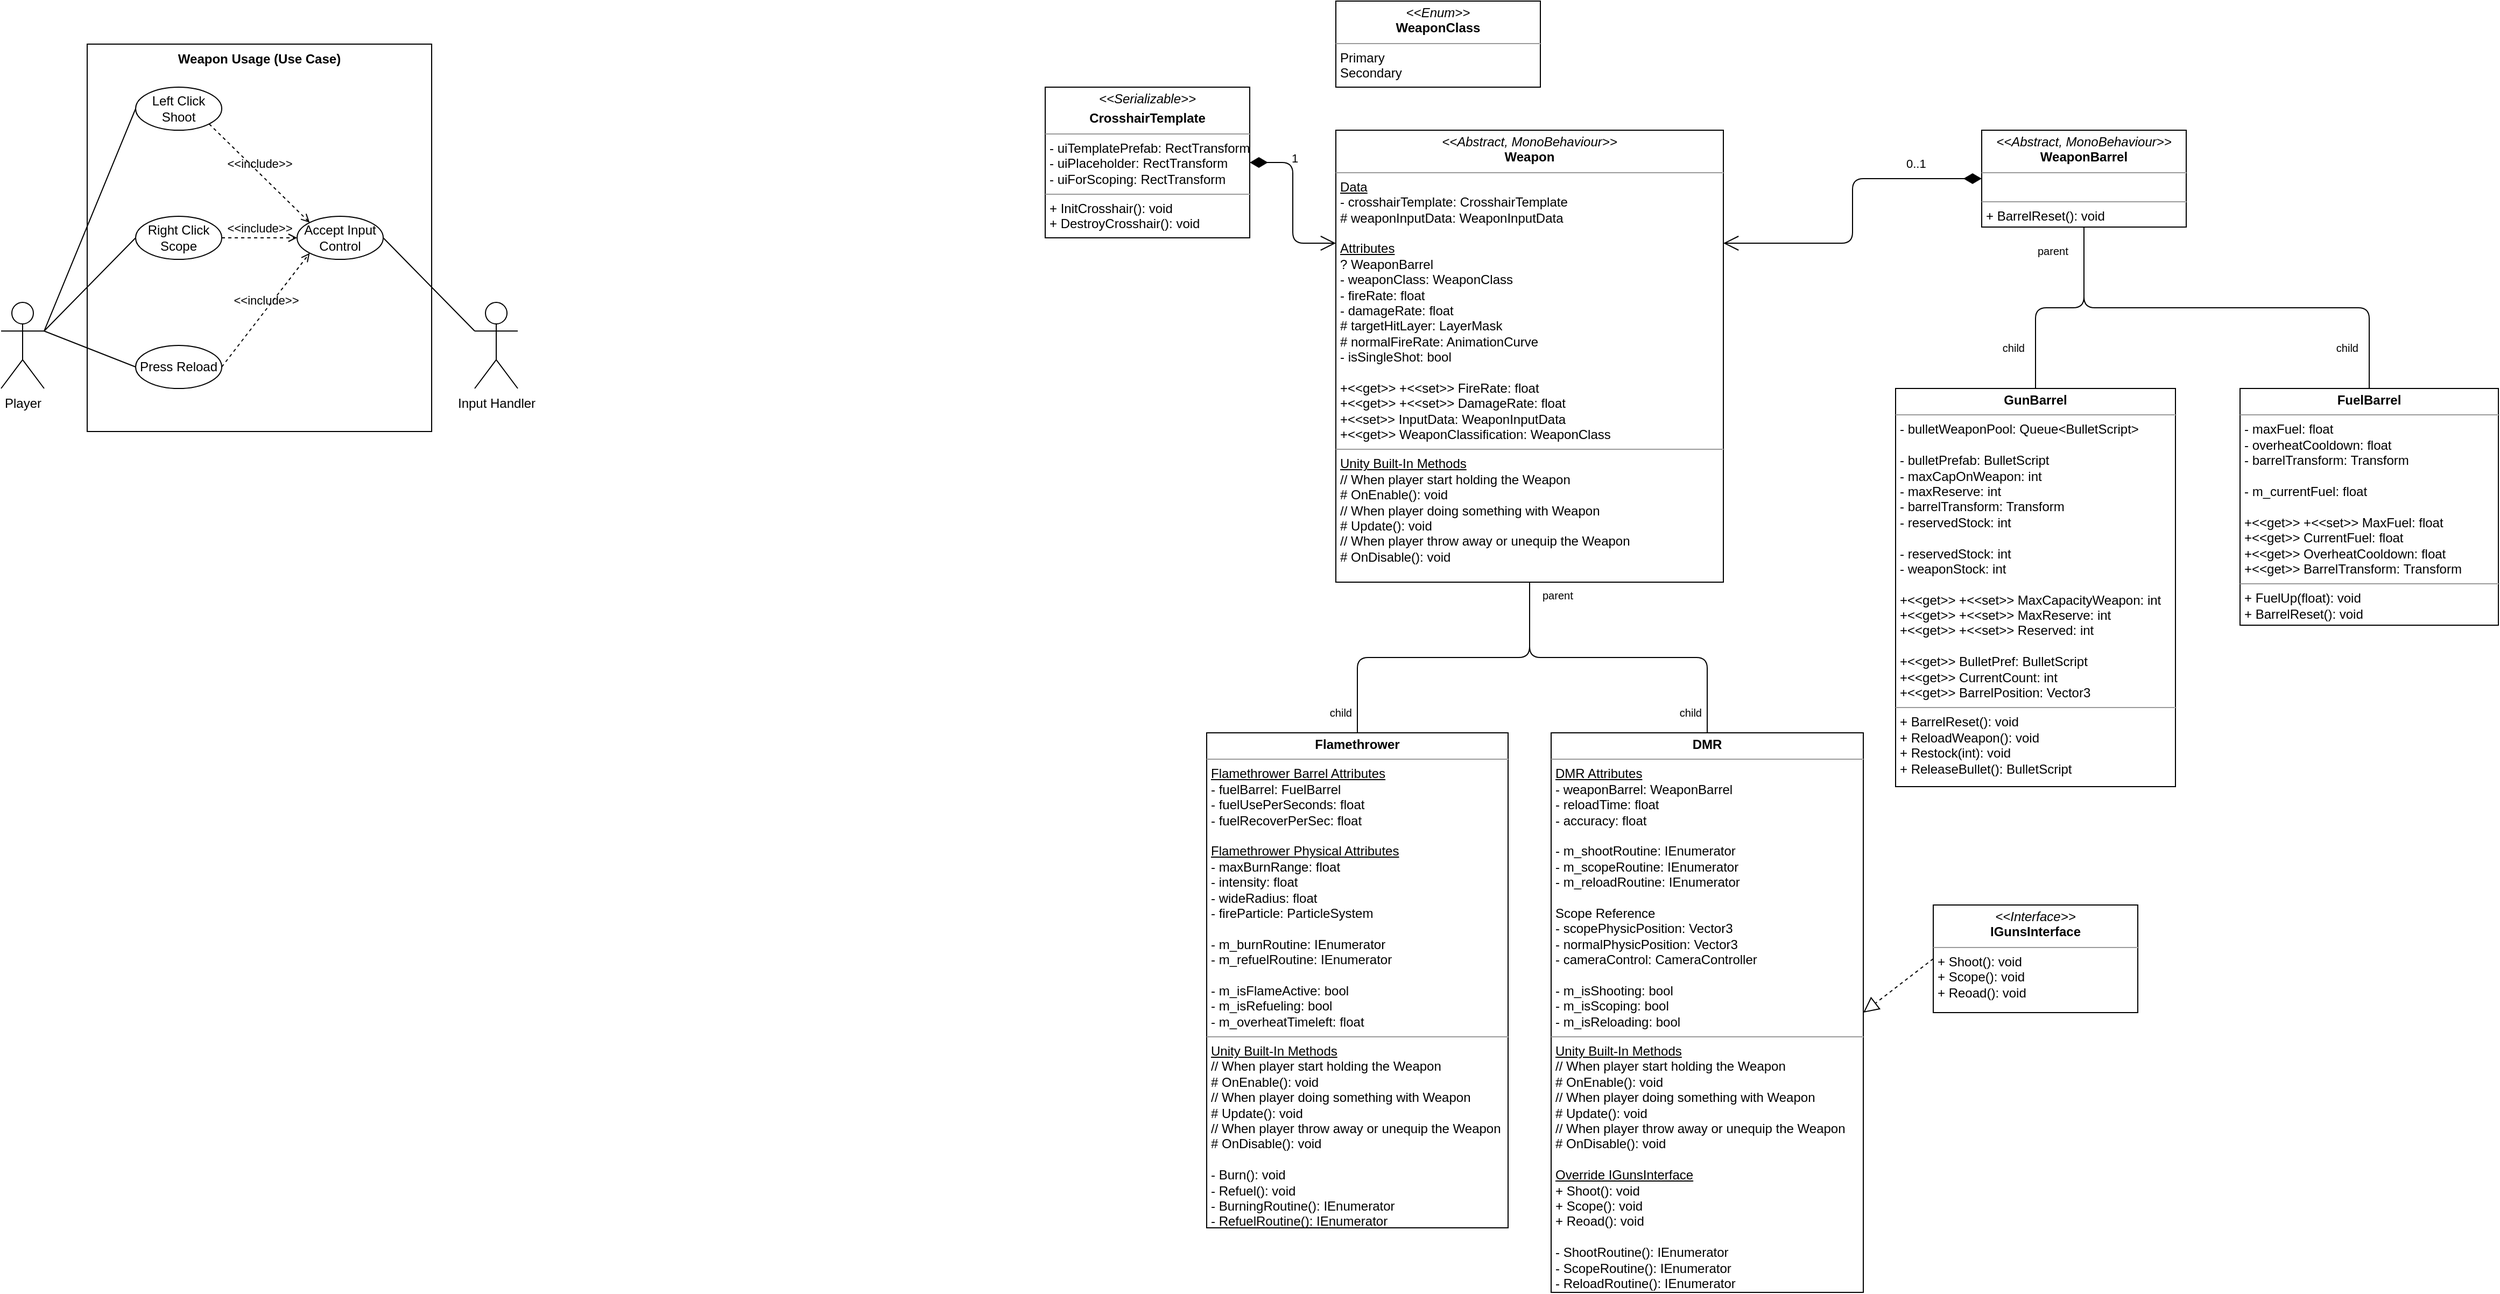 <mxfile version="12.9.3" type="device"><diagram name="Page-1" id="c4acf3e9-155e-7222-9cf6-157b1a14988f"><mxGraphModel dx="2565" dy="506" grid="1" gridSize="10" guides="1" tooltips="1" connect="1" arrows="1" fold="1" page="1" pageScale="1" pageWidth="850" pageHeight="1100" background="#ffffff" math="0" shadow="0"><root><mxCell id="0"/><mxCell id="1" parent="0"/><mxCell id="HfD7s18XX2TUpddcQANz-1" value="&lt;p style=&quot;margin: 0px ; margin-top: 4px ; text-align: center&quot;&gt;&lt;i&gt;&amp;lt;&amp;lt;Abstract, MonoBehaviour&amp;gt;&amp;gt;&lt;/i&gt;&lt;br&gt;&lt;b&gt;Weapon&lt;/b&gt;&lt;/p&gt;&lt;hr size=&quot;1&quot;&gt;&lt;p style=&quot;margin: 0px ; margin-left: 4px&quot;&gt;&lt;u&gt;Data&lt;/u&gt;&lt;/p&gt;&lt;p style=&quot;margin: 0px ; margin-left: 4px&quot;&gt;- crosshairTemplate: CrosshairTemplate&lt;br&gt;# weaponInputData: WeaponInputData&lt;/p&gt;&lt;p style=&quot;margin: 0px ; margin-left: 4px&quot;&gt;&lt;br&gt;&lt;/p&gt;&lt;p style=&quot;margin: 0px ; margin-left: 4px&quot;&gt;&lt;u&gt;Attributes&lt;/u&gt;&lt;/p&gt;&lt;p style=&quot;margin: 0px ; margin-left: 4px&quot;&gt;? WeaponBarrel&lt;/p&gt;&lt;p style=&quot;margin: 0px ; margin-left: 4px&quot;&gt;- weaponClass: WeaponClass&lt;/p&gt;&lt;p style=&quot;margin: 0px ; margin-left: 4px&quot;&gt;- fireRate: float&lt;/p&gt;&lt;p style=&quot;margin: 0px ; margin-left: 4px&quot;&gt;- damageRate: float&lt;/p&gt;&lt;p style=&quot;margin: 0px ; margin-left: 4px&quot;&gt;# targetHitLayer: LayerMask&lt;/p&gt;&lt;p style=&quot;margin: 0px ; margin-left: 4px&quot;&gt;# normalFireRate: AnimationCurve&lt;/p&gt;&lt;p style=&quot;margin: 0px ; margin-left: 4px&quot;&gt;- isSingleShot: bool&lt;/p&gt;&lt;p style=&quot;margin: 0px ; margin-left: 4px&quot;&gt;&lt;br&gt;&lt;/p&gt;&lt;p style=&quot;margin: 0px ; margin-left: 4px&quot;&gt;+&amp;lt;&amp;lt;get&amp;gt;&amp;gt; +&amp;lt;&amp;lt;set&amp;gt;&amp;gt; FireRate: float&lt;/p&gt;&lt;p style=&quot;margin: 0px ; margin-left: 4px&quot;&gt;+&amp;lt;&amp;lt;get&amp;gt;&amp;gt; +&amp;lt;&amp;lt;set&amp;gt;&amp;gt; DamageRate: float&lt;/p&gt;&lt;p style=&quot;margin: 0px ; margin-left: 4px&quot;&gt;+&amp;lt;&amp;lt;set&amp;gt;&amp;gt; InputData: WeaponInputData&lt;/p&gt;&lt;p style=&quot;margin: 0px ; margin-left: 4px&quot;&gt;+&amp;lt;&amp;lt;get&amp;gt;&amp;gt; WeaponClassification: WeaponClass&lt;/p&gt;&lt;hr size=&quot;1&quot;&gt;&lt;p style=&quot;margin: 0px ; margin-left: 4px&quot;&gt;&lt;u&gt;Unity Built-In Methods&lt;/u&gt;&lt;/p&gt;&lt;p style=&quot;margin: 0px ; margin-left: 4px&quot;&gt;// When player start holding the Weapon&lt;u&gt;&lt;br&gt;&lt;/u&gt;&lt;/p&gt;&lt;p style=&quot;margin: 0px ; margin-left: 4px&quot;&gt;# OnEnable(): void&lt;/p&gt;&lt;p style=&quot;margin: 0px ; margin-left: 4px&quot;&gt;// When player doing something with Weapon&lt;br&gt;&lt;/p&gt;&lt;p style=&quot;margin: 0px ; margin-left: 4px&quot;&gt;# Update(): void&lt;/p&gt;&lt;p style=&quot;margin: 0px ; margin-left: 4px&quot;&gt;// When player throw away or unequip the Weapon&lt;br&gt;&lt;/p&gt;&lt;p style=&quot;margin: 0px ; margin-left: 4px&quot;&gt;# OnDisable(): void&lt;/p&gt;" style="verticalAlign=top;align=left;overflow=fill;fontSize=12;fontFamily=Helvetica;html=1;" parent="1" vertex="1"><mxGeometry x="200" y="240" width="360" height="420" as="geometry"/></mxCell><mxCell id="hsYUb1KWkBt1dmgauVDZ-1" value="Weapon Usage (Use Case)" style="shape=rect;html=1;verticalAlign=top;fontStyle=1;whiteSpace=wrap;align=center;" parent="1" vertex="1"><mxGeometry x="-960" y="160" width="320" height="360" as="geometry"/></mxCell><mxCell id="hsYUb1KWkBt1dmgauVDZ-2" value="Player" style="shape=umlActor;html=1;verticalLabelPosition=bottom;verticalAlign=top;align=center;" parent="1" vertex="1"><mxGeometry x="-1040" y="400" width="40" height="80" as="geometry"/></mxCell><mxCell id="hsYUb1KWkBt1dmgauVDZ-8" value="Left Click Shoot" style="ellipse;whiteSpace=wrap;html=1;" parent="1" vertex="1"><mxGeometry x="-915" y="200" width="80" height="40" as="geometry"/></mxCell><mxCell id="hsYUb1KWkBt1dmgauVDZ-9" value="Right Click Scope" style="ellipse;whiteSpace=wrap;html=1;" parent="1" vertex="1"><mxGeometry x="-915" y="320" width="80" height="40" as="geometry"/></mxCell><mxCell id="hsYUb1KWkBt1dmgauVDZ-10" value="Press Reload" style="ellipse;whiteSpace=wrap;html=1;" parent="1" vertex="1"><mxGeometry x="-915" y="440" width="80" height="40" as="geometry"/></mxCell><mxCell id="hsYUb1KWkBt1dmgauVDZ-11" value="" style="edgeStyle=none;html=1;endArrow=none;verticalAlign=bottom;entryX=0;entryY=0.5;entryDx=0;entryDy=0;exitX=1;exitY=0.333;exitDx=0;exitDy=0;exitPerimeter=0;" parent="1" source="hsYUb1KWkBt1dmgauVDZ-2" target="hsYUb1KWkBt1dmgauVDZ-8" edge="1"><mxGeometry width="160" relative="1" as="geometry"><mxPoint x="-1150" y="460" as="sourcePoint"/><mxPoint x="-990" y="460" as="targetPoint"/></mxGeometry></mxCell><mxCell id="hsYUb1KWkBt1dmgauVDZ-12" value="" style="edgeStyle=none;html=1;endArrow=none;verticalAlign=bottom;entryX=0;entryY=0.5;entryDx=0;entryDy=0;exitX=1;exitY=0.333;exitDx=0;exitDy=0;exitPerimeter=0;" parent="1" source="hsYUb1KWkBt1dmgauVDZ-2" target="hsYUb1KWkBt1dmgauVDZ-9" edge="1"><mxGeometry width="160" relative="1" as="geometry"><mxPoint x="-1030" y="356.667" as="sourcePoint"/><mxPoint x="-910" y="270" as="targetPoint"/></mxGeometry></mxCell><mxCell id="hsYUb1KWkBt1dmgauVDZ-13" value="" style="edgeStyle=none;html=1;endArrow=none;verticalAlign=bottom;entryX=0;entryY=0.5;entryDx=0;entryDy=0;exitX=1;exitY=0.333;exitDx=0;exitDy=0;exitPerimeter=0;" parent="1" source="hsYUb1KWkBt1dmgauVDZ-2" target="hsYUb1KWkBt1dmgauVDZ-10" edge="1"><mxGeometry width="160" relative="1" as="geometry"><mxPoint x="-1030" y="356.667" as="sourcePoint"/><mxPoint x="-910" y="390" as="targetPoint"/></mxGeometry></mxCell><mxCell id="hsYUb1KWkBt1dmgauVDZ-14" value="Input Handler" style="shape=umlActor;html=1;verticalLabelPosition=bottom;verticalAlign=top;align=center;" parent="1" vertex="1"><mxGeometry x="-600" y="400" width="40" height="80" as="geometry"/></mxCell><mxCell id="hsYUb1KWkBt1dmgauVDZ-16" value="Accept Input Control" style="ellipse;whiteSpace=wrap;html=1;" parent="1" vertex="1"><mxGeometry x="-765" y="320" width="80" height="40" as="geometry"/></mxCell><mxCell id="hsYUb1KWkBt1dmgauVDZ-17" value="" style="edgeStyle=none;html=1;endArrow=none;verticalAlign=bottom;entryX=0;entryY=0.333;entryDx=0;entryDy=0;entryPerimeter=0;exitX=1;exitY=0.5;exitDx=0;exitDy=0;" parent="1" source="hsYUb1KWkBt1dmgauVDZ-16" target="hsYUb1KWkBt1dmgauVDZ-14" edge="1"><mxGeometry width="160" relative="1" as="geometry"><mxPoint x="-560" y="490" as="sourcePoint"/><mxPoint x="-400" y="490" as="targetPoint"/></mxGeometry></mxCell><mxCell id="hsYUb1KWkBt1dmgauVDZ-19" value="&amp;lt;&amp;lt;include&amp;gt;&amp;gt;" style="edgeStyle=none;html=1;endArrow=open;verticalAlign=bottom;dashed=1;labelBackgroundColor=none;entryX=0;entryY=0;entryDx=0;entryDy=0;exitX=1;exitY=1;exitDx=0;exitDy=0;" parent="1" source="hsYUb1KWkBt1dmgauVDZ-8" target="hsYUb1KWkBt1dmgauVDZ-16" edge="1"><mxGeometry width="160" relative="1" as="geometry"><mxPoint x="-1175" y="180" as="sourcePoint"/><mxPoint x="-1015" y="180" as="targetPoint"/></mxGeometry></mxCell><mxCell id="hsYUb1KWkBt1dmgauVDZ-20" value="&amp;lt;&amp;lt;include&amp;gt;&amp;gt;" style="edgeStyle=none;html=1;endArrow=open;verticalAlign=bottom;dashed=1;labelBackgroundColor=none;entryX=0;entryY=0.5;entryDx=0;entryDy=0;exitX=1;exitY=0.5;exitDx=0;exitDy=0;" parent="1" source="hsYUb1KWkBt1dmgauVDZ-9" target="hsYUb1KWkBt1dmgauVDZ-16" edge="1"><mxGeometry width="160" relative="1" as="geometry"><mxPoint x="-836.716" y="244.142" as="sourcePoint"/><mxPoint x="-743.284" y="335.858" as="targetPoint"/></mxGeometry></mxCell><mxCell id="hsYUb1KWkBt1dmgauVDZ-21" value="&amp;lt;&amp;lt;include&amp;gt;&amp;gt;" style="edgeStyle=none;html=1;endArrow=open;verticalAlign=bottom;dashed=1;labelBackgroundColor=none;entryX=0;entryY=1;entryDx=0;entryDy=0;exitX=1;exitY=0.5;exitDx=0;exitDy=0;" parent="1" source="hsYUb1KWkBt1dmgauVDZ-10" target="hsYUb1KWkBt1dmgauVDZ-16" edge="1"><mxGeometry width="160" relative="1" as="geometry"><mxPoint x="-825" y="350" as="sourcePoint"/><mxPoint x="-755" y="350" as="targetPoint"/></mxGeometry></mxCell><mxCell id="hsYUb1KWkBt1dmgauVDZ-22" value="&lt;p style=&quot;margin: 0px ; margin-top: 4px ; text-align: center&quot;&gt;&lt;i&gt;&amp;lt;&amp;lt;Serializable&amp;gt;&amp;gt;&lt;/i&gt;&lt;/p&gt;&lt;p style=&quot;margin: 0px ; margin-top: 4px ; text-align: center&quot;&gt;&lt;b&gt;CrosshairTemplate&lt;/b&gt;&lt;/p&gt;&lt;hr size=&quot;1&quot;&gt;&lt;p style=&quot;margin: 0px ; margin-left: 4px&quot;&gt;- uiTemplatePrefab: RectTransform&lt;br&gt;- uiPlaceholder: RectTransform&lt;/p&gt;&lt;p style=&quot;margin: 0px ; margin-left: 4px&quot;&gt;- uiForScoping: RectTransform&lt;/p&gt;&lt;hr size=&quot;1&quot;&gt;&lt;p style=&quot;margin: 0px ; margin-left: 4px&quot;&gt;+ InitCrosshair(): void&lt;br&gt;+ DestroyCrosshair(): void&lt;br&gt;&lt;/p&gt;" style="verticalAlign=top;align=left;overflow=fill;fontSize=12;fontFamily=Helvetica;html=1;" parent="1" vertex="1"><mxGeometry x="-70" y="200" width="190" height="140" as="geometry"/></mxCell><mxCell id="hsYUb1KWkBt1dmgauVDZ-23" value="1" style="endArrow=open;html=1;endSize=12;startArrow=diamondThin;startSize=14;startFill=1;edgeStyle=orthogonalEdgeStyle;align=left;verticalAlign=bottom;entryX=0;entryY=0.25;entryDx=0;entryDy=0;exitX=1;exitY=0.5;exitDx=0;exitDy=0;" parent="1" source="hsYUb1KWkBt1dmgauVDZ-22" target="HfD7s18XX2TUpddcQANz-1" edge="1"><mxGeometry x="-0.52" y="-5" relative="1" as="geometry"><mxPoint x="660" y="460" as="sourcePoint"/><mxPoint x="820" y="460" as="targetPoint"/><mxPoint as="offset"/></mxGeometry></mxCell><mxCell id="hsYUb1KWkBt1dmgauVDZ-25" value="&lt;p style=&quot;margin: 0px ; margin-top: 4px ; text-align: center&quot;&gt;&lt;i&gt;&amp;lt;&amp;lt;Interface&amp;gt;&amp;gt;&lt;/i&gt;&lt;br&gt;&lt;b&gt;IGunsInterface&lt;/b&gt;&lt;/p&gt;&lt;hr size=&quot;1&quot;&gt;&lt;p style=&quot;margin: 0px ; margin-left: 4px&quot;&gt;&lt;span&gt;+ Shoot(): void&lt;/span&gt;&lt;br&gt;&lt;/p&gt;&lt;p style=&quot;margin: 0px 0px 0px 4px&quot;&gt;+ Scope(): void&lt;/p&gt;&lt;p style=&quot;margin: 0px 0px 0px 4px&quot;&gt;+ Reoad(): void&lt;/p&gt;" style="verticalAlign=top;align=left;overflow=fill;fontSize=12;fontFamily=Helvetica;html=1;" parent="1" vertex="1"><mxGeometry x="755" y="960" width="190" height="100" as="geometry"/></mxCell><mxCell id="hsYUb1KWkBt1dmgauVDZ-26" value="&lt;p style=&quot;margin: 0px ; margin-top: 4px ; text-align: center&quot;&gt;&lt;b&gt;DMR&lt;/b&gt;&lt;/p&gt;&lt;hr size=&quot;1&quot;&gt;&lt;p style=&quot;margin: 0px ; margin-left: 4px&quot;&gt;&lt;u&gt;DMR Attributes&lt;/u&gt;&lt;/p&gt;&lt;p style=&quot;margin: 0px ; margin-left: 4px&quot;&gt;- weaponBarrel: WeaponBarrel&lt;br&gt;&lt;/p&gt;&lt;p style=&quot;margin: 0px ; margin-left: 4px&quot;&gt;- reloadTime: float&lt;/p&gt;&lt;p style=&quot;margin: 0px ; margin-left: 4px&quot;&gt;- accuracy: float&lt;/p&gt;&lt;p style=&quot;margin: 0px ; margin-left: 4px&quot;&gt;&lt;br&gt;&lt;/p&gt;&lt;p style=&quot;margin: 0px ; margin-left: 4px&quot;&gt;- m_shootRoutine: IEnumerator&lt;/p&gt;&lt;p style=&quot;margin: 0px ; margin-left: 4px&quot;&gt;- m_scopeRoutine: IEnumerator&lt;/p&gt;&lt;p style=&quot;margin: 0px ; margin-left: 4px&quot;&gt;- m_reloadRoutine: IEnumerator&lt;/p&gt;&lt;p style=&quot;margin: 0px ; margin-left: 4px&quot;&gt;&lt;br&gt;&lt;/p&gt;&lt;p style=&quot;margin: 0px ; margin-left: 4px&quot;&gt;Scope Reference&lt;/p&gt;&lt;p style=&quot;margin: 0px ; margin-left: 4px&quot;&gt;- scopePhysicPosition: Vector3&lt;/p&gt;&lt;p style=&quot;margin: 0px ; margin-left: 4px&quot;&gt;- normalPhysicPosition: Vector3&lt;/p&gt;&lt;p style=&quot;margin: 0px ; margin-left: 4px&quot;&gt;- cameraControl: CameraController&lt;/p&gt;&lt;p style=&quot;margin: 0px ; margin-left: 4px&quot;&gt;&lt;br&gt;&lt;/p&gt;&lt;p style=&quot;margin: 0px ; margin-left: 4px&quot;&gt;- m_isShooting: bool&lt;/p&gt;&lt;p style=&quot;margin: 0px ; margin-left: 4px&quot;&gt;- m_isScoping: bool&lt;/p&gt;&lt;p style=&quot;margin: 0px ; margin-left: 4px&quot;&gt;- m_isReloading: bool&lt;/p&gt;&lt;hr size=&quot;1&quot;&gt;&lt;p style=&quot;margin: 0px 0px 0px 4px&quot;&gt;&lt;u&gt;Unity Built-In Methods&lt;/u&gt;&lt;/p&gt;&lt;p style=&quot;margin: 0px 0px 0px 4px&quot;&gt;// When player start holding the Weapon&lt;u&gt;&lt;br&gt;&lt;/u&gt;&lt;/p&gt;&lt;p style=&quot;margin: 0px 0px 0px 4px&quot;&gt;# OnEnable(): void&lt;/p&gt;&lt;p style=&quot;margin: 0px 0px 0px 4px&quot;&gt;// When player doing something with Weapon&lt;br&gt;&lt;/p&gt;&lt;p style=&quot;margin: 0px 0px 0px 4px&quot;&gt;# Update(): void&lt;/p&gt;&lt;p style=&quot;margin: 0px 0px 0px 4px&quot;&gt;// When player throw away or unequip the Weapon&lt;br&gt;&lt;/p&gt;&lt;p style=&quot;margin: 0px 0px 0px 4px&quot;&gt;# OnDisable(): void&lt;/p&gt;&lt;p style=&quot;margin: 0px 0px 0px 4px&quot;&gt;&lt;br&gt;&lt;/p&gt;&lt;p style=&quot;margin: 0px 0px 0px 4px&quot;&gt;&lt;u&gt;Override IGunsInterface&lt;/u&gt;&lt;/p&gt;&lt;p style=&quot;margin: 0px 0px 0px 4px&quot;&gt;+ Shoot(): void&lt;br&gt;&lt;/p&gt;&lt;p style=&quot;margin: 0px 0px 0px 4px&quot;&gt;+ Scope(): void&lt;/p&gt;&lt;p style=&quot;margin: 0px 0px 0px 4px&quot;&gt;+ Reoad(): void&lt;/p&gt;&lt;p style=&quot;margin: 0px 0px 0px 4px&quot;&gt;&lt;br&gt;&lt;/p&gt;&lt;p style=&quot;margin: 0px 0px 0px 4px&quot;&gt;- ShootRoutine(): IEnumerator&lt;/p&gt;&lt;p style=&quot;margin: 0px 0px 0px 4px&quot;&gt;- ScopeRoutine(): IEnumerator&lt;/p&gt;&lt;p style=&quot;margin: 0px 0px 0px 4px&quot;&gt;- ReloadRoutine(): IEnumerator&lt;/p&gt;" style="verticalAlign=top;align=left;overflow=fill;fontSize=12;fontFamily=Helvetica;html=1;" parent="1" vertex="1"><mxGeometry x="400" y="800" width="290" height="520" as="geometry"/></mxCell><mxCell id="hsYUb1KWkBt1dmgauVDZ-28" value="0..1" style="endArrow=open;html=1;endSize=12;startArrow=diamondThin;startSize=14;startFill=1;edgeStyle=orthogonalEdgeStyle;align=left;verticalAlign=bottom;exitX=0;exitY=0.5;exitDx=0;exitDy=0;entryX=1;entryY=0.25;entryDx=0;entryDy=0;" parent="1" source="ghlslRTqlHbdb63Zf9bl-1" target="HfD7s18XX2TUpddcQANz-1" edge="1"><mxGeometry x="-0.52" y="-5" relative="1" as="geometry"><mxPoint x="760" y="745.0" as="sourcePoint"/><mxPoint x="790" y="170" as="targetPoint"/><mxPoint as="offset"/></mxGeometry></mxCell><mxCell id="hsYUb1KWkBt1dmgauVDZ-30" value="" style="endArrow=none;html=1;edgeStyle=orthogonalEdgeStyle;exitX=0.5;exitY=1;exitDx=0;exitDy=0;entryX=0.5;entryY=0;entryDx=0;entryDy=0;" parent="1" source="HfD7s18XX2TUpddcQANz-1" target="hsYUb1KWkBt1dmgauVDZ-26" edge="1"><mxGeometry relative="1" as="geometry"><mxPoint x="320" y="710" as="sourcePoint"/><mxPoint x="480" y="710" as="targetPoint"/></mxGeometry></mxCell><mxCell id="hsYUb1KWkBt1dmgauVDZ-31" value="parent" style="resizable=0;html=1;align=left;verticalAlign=bottom;labelBackgroundColor=#ffffff;fontSize=10;" parent="hsYUb1KWkBt1dmgauVDZ-30" connectable="0" vertex="1"><mxGeometry x="-1" relative="1" as="geometry"><mxPoint x="10" y="20" as="offset"/></mxGeometry></mxCell><mxCell id="hsYUb1KWkBt1dmgauVDZ-32" value="child" style="resizable=0;html=1;align=right;verticalAlign=bottom;labelBackgroundColor=#ffffff;fontSize=10;" parent="hsYUb1KWkBt1dmgauVDZ-30" connectable="0" vertex="1"><mxGeometry x="1" relative="1" as="geometry"><mxPoint x="-5" y="-10.35" as="offset"/></mxGeometry></mxCell><mxCell id="hsYUb1KWkBt1dmgauVDZ-34" value="" style="endArrow=block;dashed=1;endFill=0;endSize=12;html=1;exitX=0;exitY=0.5;exitDx=0;exitDy=0;entryX=1;entryY=0.5;entryDx=0;entryDy=0;" parent="1" source="hsYUb1KWkBt1dmgauVDZ-25" target="hsYUb1KWkBt1dmgauVDZ-26" edge="1"><mxGeometry width="160" relative="1" as="geometry"><mxPoint x="650" y="910" as="sourcePoint"/><mxPoint x="810" y="910" as="targetPoint"/></mxGeometry></mxCell><mxCell id="Txn9Cz_b7ExjI8Gl7bab-1" value="&lt;p style=&quot;margin: 0px ; margin-top: 4px ; text-align: center&quot;&gt;&lt;b&gt;GunBarrel&lt;/b&gt;&lt;/p&gt;&lt;hr size=&quot;1&quot;&gt;&lt;p style=&quot;margin: 0px 0px 0px 4px&quot;&gt;&lt;span&gt;- bulletWeaponPool: Queue&amp;lt;BulletScript&amp;gt;&lt;/span&gt;&lt;br&gt;&lt;/p&gt;&lt;p style=&quot;margin: 0px 0px 0px 4px&quot;&gt;&lt;br&gt;&lt;/p&gt;&lt;p style=&quot;margin: 0px 0px 0px 4px&quot;&gt;- bulletPrefab: BulletScript&lt;br&gt;&lt;/p&gt;&lt;p style=&quot;margin: 0px 0px 0px 4px&quot;&gt;- maxCapOnWeapon: int&lt;/p&gt;&lt;p style=&quot;margin: 0px 0px 0px 4px&quot;&gt;- maxReserve: int&lt;/p&gt;&lt;p style=&quot;margin: 0px 0px 0px 4px&quot;&gt;- barrelTransform: Transform&lt;/p&gt;&lt;p style=&quot;margin: 0px 0px 0px 4px&quot;&gt;- reservedStock: int&lt;/p&gt;&lt;p style=&quot;margin: 0px 0px 0px 4px&quot;&gt;&lt;br&gt;&lt;/p&gt;&lt;p style=&quot;margin: 0px 0px 0px 4px&quot;&gt;- reservedStock: int&lt;/p&gt;&lt;p style=&quot;margin: 0px 0px 0px 4px&quot;&gt;- weaponStock: int&lt;/p&gt;&lt;p style=&quot;margin: 0px 0px 0px 4px&quot;&gt;&lt;br&gt;&lt;/p&gt;&lt;p style=&quot;margin: 0px 0px 0px 4px&quot;&gt;+&amp;lt;&amp;lt;get&amp;gt;&amp;gt; +&amp;lt;&amp;lt;set&amp;gt;&amp;gt; MaxCapacityWeapon: int&lt;/p&gt;&lt;p style=&quot;margin: 0px 0px 0px 4px&quot;&gt;+&amp;lt;&amp;lt;get&amp;gt;&amp;gt; +&amp;lt;&amp;lt;set&amp;gt;&amp;gt; MaxReserve: int&lt;/p&gt;&lt;p style=&quot;margin: 0px 0px 0px 4px&quot;&gt;+&amp;lt;&amp;lt;get&amp;gt;&amp;gt; +&amp;lt;&amp;lt;set&amp;gt;&amp;gt; Reserved: int&lt;/p&gt;&lt;p style=&quot;margin: 0px 0px 0px 4px&quot;&gt;&lt;br&gt;&lt;/p&gt;&lt;p style=&quot;margin: 0px 0px 0px 4px&quot;&gt;+&amp;lt;&amp;lt;get&amp;gt;&amp;gt; BulletPref: BulletScript&lt;br&gt;&lt;/p&gt;&lt;p style=&quot;margin: 0px 0px 0px 4px&quot;&gt;+&amp;lt;&amp;lt;get&amp;gt;&amp;gt; CurrentCount: int&lt;/p&gt;&lt;p style=&quot;margin: 0px 0px 0px 4px&quot;&gt;+&amp;lt;&amp;lt;get&amp;gt;&amp;gt; BarrelPosition: Vector3&lt;/p&gt;&lt;hr size=&quot;1&quot;&gt;&lt;p style=&quot;margin: 0px ; margin-left: 4px&quot;&gt;+ BarrelReset(): void&lt;br&gt;&lt;/p&gt;&lt;p style=&quot;margin: 0px ; margin-left: 4px&quot;&gt;+ ReloadWeapon(): void&lt;/p&gt;&lt;p style=&quot;margin: 0px ; margin-left: 4px&quot;&gt;+ Restock(int): void&lt;/p&gt;&lt;p style=&quot;margin: 0px ; margin-left: 4px&quot;&gt;+ ReleaseBullet(): BulletScript&lt;/p&gt;" style="verticalAlign=top;align=left;overflow=fill;fontSize=12;fontFamily=Helvetica;html=1;" parent="1" vertex="1"><mxGeometry x="720" y="480" width="260" height="370" as="geometry"/></mxCell><mxCell id="ghlslRTqlHbdb63Zf9bl-1" value="&lt;p style=&quot;margin: 0px ; margin-top: 4px ; text-align: center&quot;&gt;&lt;i&gt;&amp;lt;&amp;lt;Abstract, MonoBehaviour&amp;gt;&amp;gt;&lt;/i&gt;&lt;br&gt;&lt;b&gt;WeaponBarrel&lt;/b&gt;&lt;/p&gt;&lt;hr size=&quot;1&quot;&gt;&lt;p style=&quot;margin: 0px ; margin-left: 4px&quot;&gt;&lt;br&gt;&lt;/p&gt;&lt;hr size=&quot;1&quot;&gt;&lt;p style=&quot;margin: 0px ; margin-left: 4px&quot;&gt;+ BarrelReset(): void&lt;br&gt;&lt;/p&gt;" style="verticalAlign=top;align=left;overflow=fill;fontSize=12;fontFamily=Helvetica;html=1;" vertex="1" parent="1"><mxGeometry x="800" y="240" width="190" height="90" as="geometry"/></mxCell><mxCell id="ghlslRTqlHbdb63Zf9bl-2" value="" style="endArrow=none;html=1;edgeStyle=orthogonalEdgeStyle;exitX=0.5;exitY=1;exitDx=0;exitDy=0;entryX=0.5;entryY=0;entryDx=0;entryDy=0;" edge="1" parent="1" source="ghlslRTqlHbdb63Zf9bl-1" target="Txn9Cz_b7ExjI8Gl7bab-1"><mxGeometry relative="1" as="geometry"><mxPoint x="1150" y="640" as="sourcePoint"/><mxPoint x="1310" y="640" as="targetPoint"/></mxGeometry></mxCell><mxCell id="ghlslRTqlHbdb63Zf9bl-3" value="parent" style="resizable=0;html=1;align=left;verticalAlign=bottom;labelBackgroundColor=#ffffff;fontSize=10;" connectable="0" vertex="1" parent="ghlslRTqlHbdb63Zf9bl-2"><mxGeometry x="-1" relative="1" as="geometry"><mxPoint x="-45" y="30" as="offset"/></mxGeometry></mxCell><mxCell id="ghlslRTqlHbdb63Zf9bl-4" value="child" style="resizable=0;html=1;align=right;verticalAlign=bottom;labelBackgroundColor=#ffffff;fontSize=10;" connectable="0" vertex="1" parent="ghlslRTqlHbdb63Zf9bl-2"><mxGeometry x="1" relative="1" as="geometry"><mxPoint x="-10" y="-29.76" as="offset"/></mxGeometry></mxCell><mxCell id="ghlslRTqlHbdb63Zf9bl-6" value="&lt;p style=&quot;margin: 0px ; margin-top: 4px ; text-align: center&quot;&gt;&lt;i&gt;&amp;lt;&amp;lt;Enum&amp;gt;&amp;gt;&lt;/i&gt;&lt;br&gt;&lt;b&gt;WeaponClass&lt;/b&gt;&lt;/p&gt;&lt;hr size=&quot;1&quot;&gt;&lt;p style=&quot;margin: 0px ; margin-left: 4px&quot;&gt;Primary&lt;/p&gt;&lt;p style=&quot;margin: 0px ; margin-left: 4px&quot;&gt;Secondary&lt;/p&gt;" style="verticalAlign=top;align=left;overflow=fill;fontSize=12;fontFamily=Helvetica;html=1;" vertex="1" parent="1"><mxGeometry x="200" y="120" width="190" height="80" as="geometry"/></mxCell><mxCell id="ghlslRTqlHbdb63Zf9bl-7" value="&lt;p style=&quot;margin: 0px ; margin-top: 4px ; text-align: center&quot;&gt;&lt;b&gt;FuelBarrel&lt;/b&gt;&lt;/p&gt;&lt;hr size=&quot;1&quot;&gt;&lt;p style=&quot;margin: 0px ; margin-left: 4px&quot;&gt;- maxFuel: float&lt;br&gt;- overheatCooldown: float&lt;/p&gt;&lt;p style=&quot;margin: 0px ; margin-left: 4px&quot;&gt;- barrelTransform: Transform&lt;/p&gt;&lt;p style=&quot;margin: 0px ; margin-left: 4px&quot;&gt;&lt;br&gt;&lt;/p&gt;&lt;p style=&quot;margin: 0px ; margin-left: 4px&quot;&gt;- m_currentFuel: float&lt;/p&gt;&lt;p style=&quot;margin: 0px ; margin-left: 4px&quot;&gt;&lt;br&gt;&lt;/p&gt;&lt;p style=&quot;margin: 0px ; margin-left: 4px&quot;&gt;+&amp;lt;&amp;lt;get&amp;gt;&amp;gt; +&amp;lt;&amp;lt;set&amp;gt;&amp;gt; MaxFuel: float&lt;/p&gt;&lt;p style=&quot;margin: 0px ; margin-left: 4px&quot;&gt;+&amp;lt;&amp;lt;get&amp;gt;&amp;gt; CurrentFuel: float&lt;/p&gt;&lt;p style=&quot;margin: 0px ; margin-left: 4px&quot;&gt;+&amp;lt;&amp;lt;get&amp;gt;&amp;gt; OverheatCooldown: float&lt;/p&gt;&lt;p style=&quot;margin: 0px ; margin-left: 4px&quot;&gt;+&amp;lt;&amp;lt;get&amp;gt;&amp;gt; BarrelTransform: Transform&lt;/p&gt;&lt;hr size=&quot;1&quot;&gt;&lt;p style=&quot;margin: 0px ; margin-left: 4px&quot;&gt;+ FuelUp(float): void&lt;br&gt;&lt;/p&gt;&lt;p style=&quot;margin: 0px ; margin-left: 4px&quot;&gt;+ BarrelReset(): void&lt;/p&gt;" style="verticalAlign=top;align=left;overflow=fill;fontSize=12;fontFamily=Helvetica;html=1;" vertex="1" parent="1"><mxGeometry x="1040" y="480" width="240" height="220" as="geometry"/></mxCell><mxCell id="ghlslRTqlHbdb63Zf9bl-8" value="" style="endArrow=none;html=1;edgeStyle=orthogonalEdgeStyle;exitX=0.5;exitY=1;exitDx=0;exitDy=0;entryX=0.5;entryY=0;entryDx=0;entryDy=0;" edge="1" parent="1" source="ghlslRTqlHbdb63Zf9bl-1" target="ghlslRTqlHbdb63Zf9bl-7"><mxGeometry relative="1" as="geometry"><mxPoint x="1145.0" y="500" as="sourcePoint"/><mxPoint x="980.0" y="640" as="targetPoint"/></mxGeometry></mxCell><mxCell id="ghlslRTqlHbdb63Zf9bl-9" value="parent" style="resizable=0;html=1;align=left;verticalAlign=bottom;labelBackgroundColor=#ffffff;fontSize=10;" connectable="0" vertex="1" parent="ghlslRTqlHbdb63Zf9bl-8"><mxGeometry x="-1" relative="1" as="geometry"><mxPoint x="-45" y="30" as="offset"/></mxGeometry></mxCell><mxCell id="ghlslRTqlHbdb63Zf9bl-10" value="child" style="resizable=0;html=1;align=right;verticalAlign=bottom;labelBackgroundColor=#ffffff;fontSize=10;" connectable="0" vertex="1" parent="ghlslRTqlHbdb63Zf9bl-8"><mxGeometry x="1" relative="1" as="geometry"><mxPoint x="-10" y="-29.76" as="offset"/></mxGeometry></mxCell><mxCell id="ghlslRTqlHbdb63Zf9bl-11" value="&lt;p style=&quot;margin: 0px ; margin-top: 4px ; text-align: center&quot;&gt;&lt;b&gt;Flamethrower&lt;/b&gt;&lt;/p&gt;&lt;hr size=&quot;1&quot;&gt;&lt;p style=&quot;margin: 0px ; margin-left: 4px&quot;&gt;&lt;u&gt;Flamethrower Barrel Attributes&lt;/u&gt;&lt;/p&gt;&lt;p style=&quot;margin: 0px ; margin-left: 4px&quot;&gt;- fuelBarrel: FuelBarrel&lt;br&gt;- fuelUsePerSeconds: float&lt;/p&gt;&lt;p style=&quot;margin: 0px ; margin-left: 4px&quot;&gt;- fuelRecoverPerSec: float&lt;/p&gt;&lt;p style=&quot;margin: 0px ; margin-left: 4px&quot;&gt;&lt;br&gt;&lt;/p&gt;&lt;p style=&quot;margin: 0px ; margin-left: 4px&quot;&gt;&lt;u&gt;Flamethrower Physical Attributes&lt;/u&gt;&lt;/p&gt;&lt;p style=&quot;margin: 0px ; margin-left: 4px&quot;&gt;- maxBurnRange: float&lt;/p&gt;&lt;p style=&quot;margin: 0px ; margin-left: 4px&quot;&gt;- intensity: float&lt;/p&gt;&lt;p style=&quot;margin: 0px ; margin-left: 4px&quot;&gt;- wideRadius: float&lt;/p&gt;&lt;p style=&quot;margin: 0px ; margin-left: 4px&quot;&gt;- fireParticle: ParticleSystem&lt;/p&gt;&lt;p style=&quot;margin: 0px ; margin-left: 4px&quot;&gt;&lt;br&gt;&lt;/p&gt;&lt;p style=&quot;margin: 0px ; margin-left: 4px&quot;&gt;- m_burnRoutine: IEnumerator&lt;/p&gt;&lt;p style=&quot;margin: 0px ; margin-left: 4px&quot;&gt;- m_refuelRoutine: IEnumerator&lt;/p&gt;&lt;p style=&quot;margin: 0px ; margin-left: 4px&quot;&gt;&lt;br&gt;&lt;/p&gt;&lt;p style=&quot;margin: 0px ; margin-left: 4px&quot;&gt;- m_isFlameActive: bool&lt;/p&gt;&lt;p style=&quot;margin: 0px ; margin-left: 4px&quot;&gt;- m_isRefueling: bool&lt;/p&gt;&lt;p style=&quot;margin: 0px ; margin-left: 4px&quot;&gt;- m_overheatTimeleft: float&lt;/p&gt;&lt;hr size=&quot;1&quot;&gt;&lt;p style=&quot;margin: 0px 0px 0px 4px&quot;&gt;&lt;u&gt;Unity Built-In Methods&lt;/u&gt;&lt;/p&gt;&lt;p style=&quot;margin: 0px 0px 0px 4px&quot;&gt;// When player start holding the Weapon&lt;u&gt;&lt;br&gt;&lt;/u&gt;&lt;/p&gt;&lt;p style=&quot;margin: 0px 0px 0px 4px&quot;&gt;# OnEnable(): void&lt;/p&gt;&lt;p style=&quot;margin: 0px 0px 0px 4px&quot;&gt;// When player doing something with Weapon&lt;br&gt;&lt;/p&gt;&lt;p style=&quot;margin: 0px 0px 0px 4px&quot;&gt;# Update(): void&lt;/p&gt;&lt;p style=&quot;margin: 0px 0px 0px 4px&quot;&gt;// When player throw away or unequip the Weapon&lt;br&gt;&lt;/p&gt;&lt;p style=&quot;margin: 0px 0px 0px 4px&quot;&gt;# OnDisable(): void&lt;/p&gt;&lt;p style=&quot;margin: 0px 0px 0px 4px&quot;&gt;&lt;br&gt;&lt;/p&gt;&lt;p style=&quot;margin: 0px 0px 0px 4px&quot;&gt;- Burn(): void&lt;/p&gt;&lt;p style=&quot;margin: 0px 0px 0px 4px&quot;&gt;- Refuel(): void&lt;/p&gt;&lt;p style=&quot;margin: 0px 0px 0px 4px&quot;&gt;- BurningRoutine(): IEnumerator&lt;/p&gt;&lt;p style=&quot;margin: 0px 0px 0px 4px&quot;&gt;- RefuelRoutine(): IEnumerator&lt;/p&gt;" style="verticalAlign=top;align=left;overflow=fill;fontSize=12;fontFamily=Helvetica;html=1;" vertex="1" parent="1"><mxGeometry x="80" y="800" width="280" height="460" as="geometry"/></mxCell><mxCell id="ghlslRTqlHbdb63Zf9bl-12" value="" style="endArrow=none;html=1;edgeStyle=orthogonalEdgeStyle;exitX=0.5;exitY=1;exitDx=0;exitDy=0;entryX=0.5;entryY=0;entryDx=0;entryDy=0;" edge="1" parent="1" source="HfD7s18XX2TUpddcQANz-1" target="ghlslRTqlHbdb63Zf9bl-11"><mxGeometry relative="1" as="geometry"><mxPoint x="390" y="640.0" as="sourcePoint"/><mxPoint x="555" y="730.0" as="targetPoint"/></mxGeometry></mxCell><mxCell id="ghlslRTqlHbdb63Zf9bl-13" value="parent" style="resizable=0;html=1;align=left;verticalAlign=bottom;labelBackgroundColor=#ffffff;fontSize=10;" connectable="0" vertex="1" parent="ghlslRTqlHbdb63Zf9bl-12"><mxGeometry x="-1" relative="1" as="geometry"><mxPoint x="10" y="20" as="offset"/></mxGeometry></mxCell><mxCell id="ghlslRTqlHbdb63Zf9bl-14" value="child" style="resizable=0;html=1;align=right;verticalAlign=bottom;labelBackgroundColor=#ffffff;fontSize=10;" connectable="0" vertex="1" parent="ghlslRTqlHbdb63Zf9bl-12"><mxGeometry x="1" relative="1" as="geometry"><mxPoint x="-5" y="-10.35" as="offset"/></mxGeometry></mxCell></root></mxGraphModel></diagram></mxfile>